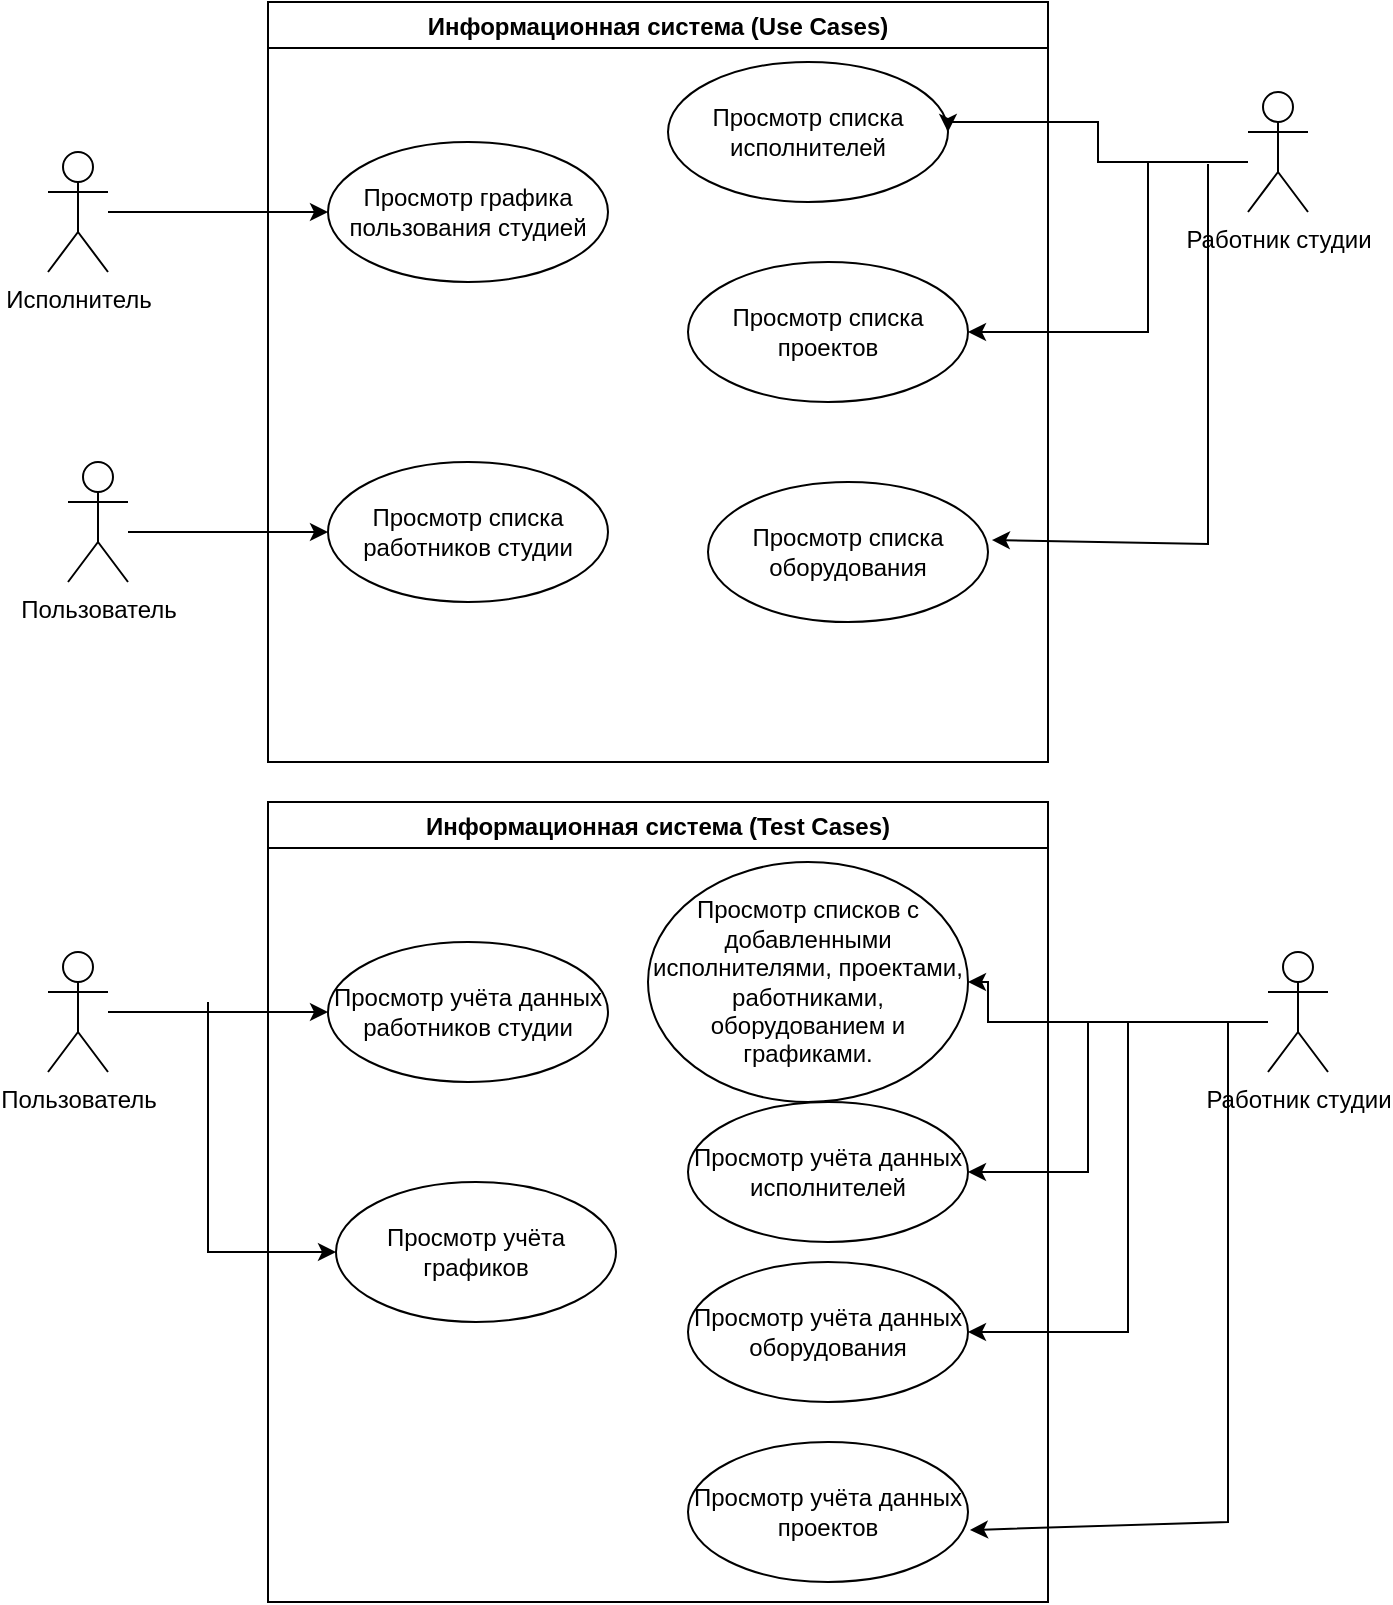 <mxfile version="17.4.6" type="device"><diagram id="DtXBSg76eqcgheGrowdM" name="Page-1"><mxGraphModel dx="735" dy="793" grid="1" gridSize="10" guides="1" tooltips="1" connect="1" arrows="1" fold="1" page="1" pageScale="1" pageWidth="827" pageHeight="1169" math="0" shadow="0"><root><mxCell id="0"/><mxCell id="1" parent="0"/><mxCell id="GE7KlyllJ-l8qgibRQr8-15" style="edgeStyle=orthogonalEdgeStyle;rounded=0;orthogonalLoop=1;jettySize=auto;html=1;entryX=0;entryY=0.5;entryDx=0;entryDy=0;" parent="1" source="GE7KlyllJ-l8qgibRQr8-1" target="GE7KlyllJ-l8qgibRQr8-14" edge="1"><mxGeometry relative="1" as="geometry"/></mxCell><mxCell id="GE7KlyllJ-l8qgibRQr8-1" value="Исполнитель" style="shape=umlActor;verticalLabelPosition=bottom;verticalAlign=top;html=1;outlineConnect=0;" parent="1" vertex="1"><mxGeometry x="120" y="185" width="30" height="60" as="geometry"/></mxCell><mxCell id="GE7KlyllJ-l8qgibRQr8-3" value="Информационная система (Use Cases)" style="swimlane;" parent="1" vertex="1"><mxGeometry x="230" y="110" width="390" height="380" as="geometry"><mxRectangle x="214" y="220" width="190" height="23" as="alternateBounds"/></mxGeometry></mxCell><mxCell id="GE7KlyllJ-l8qgibRQr8-5" value="Просмотр списка работников студии" style="ellipse;whiteSpace=wrap;html=1;" parent="GE7KlyllJ-l8qgibRQr8-3" vertex="1"><mxGeometry x="30" y="230" width="140" height="70" as="geometry"/></mxCell><mxCell id="GE7KlyllJ-l8qgibRQr8-6" value="Просмотр списка оборудования" style="ellipse;whiteSpace=wrap;html=1;" parent="GE7KlyllJ-l8qgibRQr8-3" vertex="1"><mxGeometry x="220" y="240" width="140" height="70" as="geometry"/></mxCell><mxCell id="GE7KlyllJ-l8qgibRQr8-14" value="Просмотр графика пользования студией" style="ellipse;whiteSpace=wrap;html=1;" parent="GE7KlyllJ-l8qgibRQr8-3" vertex="1"><mxGeometry x="30" y="70" width="140" height="70" as="geometry"/></mxCell><mxCell id="GE7KlyllJ-l8qgibRQr8-20" value="Просмотр списка исполнителей" style="ellipse;whiteSpace=wrap;html=1;" parent="GE7KlyllJ-l8qgibRQr8-3" vertex="1"><mxGeometry x="200" y="30" width="140" height="70" as="geometry"/></mxCell><mxCell id="-qwflAg4_3OcW84CzfA7-1" value="Просмотр списка проектов" style="ellipse;whiteSpace=wrap;html=1;" parent="GE7KlyllJ-l8qgibRQr8-3" vertex="1"><mxGeometry x="210" y="130" width="140" height="70" as="geometry"/></mxCell><mxCell id="GE7KlyllJ-l8qgibRQr8-4" value="" style="endArrow=classic;html=1;rounded=0;entryX=0;entryY=0.5;entryDx=0;entryDy=0;" parent="1" target="GE7KlyllJ-l8qgibRQr8-5" edge="1"><mxGeometry width="50" height="50" relative="1" as="geometry"><mxPoint x="160" y="375" as="sourcePoint"/><mxPoint x="240" y="270" as="targetPoint"/><Array as="points"/></mxGeometry></mxCell><mxCell id="GE7KlyllJ-l8qgibRQr8-22" style="edgeStyle=orthogonalEdgeStyle;rounded=0;orthogonalLoop=1;jettySize=auto;html=1;entryX=1;entryY=0.5;entryDx=0;entryDy=0;" parent="1" source="GE7KlyllJ-l8qgibRQr8-17" target="GE7KlyllJ-l8qgibRQr8-20" edge="1"><mxGeometry relative="1" as="geometry"><Array as="points"><mxPoint x="645" y="190"/><mxPoint x="645" y="170"/><mxPoint x="570" y="170"/></Array></mxGeometry></mxCell><mxCell id="GE7KlyllJ-l8qgibRQr8-17" value="Работник студии" style="shape=umlActor;verticalLabelPosition=bottom;verticalAlign=top;html=1;" parent="1" vertex="1"><mxGeometry x="720" y="155" width="30" height="60" as="geometry"/></mxCell><mxCell id="GE7KlyllJ-l8qgibRQr8-27" value="Пользователь" style="shape=umlActor;verticalLabelPosition=bottom;verticalAlign=top;html=1;outlineConnect=0;" parent="1" vertex="1"><mxGeometry x="120" y="585" width="30" height="60" as="geometry"/></mxCell><mxCell id="GE7KlyllJ-l8qgibRQr8-28" value="Информационная система (Test Cases)" style="swimlane;" parent="1" vertex="1"><mxGeometry x="230" y="510" width="390" height="400" as="geometry"><mxRectangle x="214" y="220" width="190" height="23" as="alternateBounds"/></mxGeometry></mxCell><mxCell id="GE7KlyllJ-l8qgibRQr8-29" value="Просмотр учёта данных работников студии" style="ellipse;whiteSpace=wrap;html=1;" parent="GE7KlyllJ-l8qgibRQr8-28" vertex="1"><mxGeometry x="30" y="70" width="140" height="70" as="geometry"/></mxCell><mxCell id="GE7KlyllJ-l8qgibRQr8-30" value="Просмотр учёта данных оборудования" style="ellipse;whiteSpace=wrap;html=1;" parent="GE7KlyllJ-l8qgibRQr8-28" vertex="1"><mxGeometry x="210" y="230" width="140" height="70" as="geometry"/></mxCell><mxCell id="GE7KlyllJ-l8qgibRQr8-32" value="Просмотр списков с добавленными исполнителями, проектами, работниками, оборудованием и графиками." style="ellipse;whiteSpace=wrap;html=1;" parent="GE7KlyllJ-l8qgibRQr8-28" vertex="1"><mxGeometry x="190" y="30" width="160" height="120" as="geometry"/></mxCell><mxCell id="GE7KlyllJ-l8qgibRQr8-33" value="Просмотр учёта данных исполнителей" style="ellipse;whiteSpace=wrap;html=1;" parent="GE7KlyllJ-l8qgibRQr8-28" vertex="1"><mxGeometry x="210" y="150" width="140" height="70" as="geometry"/></mxCell><mxCell id="-qwflAg4_3OcW84CzfA7-7" value="Просмотр учёта данных проектов" style="ellipse;whiteSpace=wrap;html=1;" parent="GE7KlyllJ-l8qgibRQr8-28" vertex="1"><mxGeometry x="210" y="320" width="140" height="70" as="geometry"/></mxCell><mxCell id="-qwflAg4_3OcW84CzfA7-9" value="" style="endArrow=classic;html=1;rounded=0;entryX=1;entryY=0.5;entryDx=0;entryDy=0;" parent="GE7KlyllJ-l8qgibRQr8-28" target="GE7KlyllJ-l8qgibRQr8-30" edge="1"><mxGeometry width="50" height="50" relative="1" as="geometry"><mxPoint x="430" y="110" as="sourcePoint"/><mxPoint x="220" y="45" as="targetPoint"/><Array as="points"><mxPoint x="430" y="265"/></Array></mxGeometry></mxCell><mxCell id="SCtSiAPbCrx6lN85JMyd-1" value="Просмотр учёта графиков" style="ellipse;whiteSpace=wrap;html=1;" vertex="1" parent="GE7KlyllJ-l8qgibRQr8-28"><mxGeometry x="34" y="190" width="140" height="70" as="geometry"/></mxCell><mxCell id="GE7KlyllJ-l8qgibRQr8-34" value="" style="endArrow=classic;html=1;rounded=0;entryX=0;entryY=0.5;entryDx=0;entryDy=0;" parent="1" source="GE7KlyllJ-l8qgibRQr8-27" target="GE7KlyllJ-l8qgibRQr8-29" edge="1"><mxGeometry width="50" height="50" relative="1" as="geometry"><mxPoint x="360" y="860" as="sourcePoint"/><mxPoint x="240" y="810" as="targetPoint"/><Array as="points"/></mxGeometry></mxCell><mxCell id="GE7KlyllJ-l8qgibRQr8-37" style="edgeStyle=orthogonalEdgeStyle;rounded=0;orthogonalLoop=1;jettySize=auto;html=1;entryX=1;entryY=0.5;entryDx=0;entryDy=0;" parent="1" source="GE7KlyllJ-l8qgibRQr8-38" target="GE7KlyllJ-l8qgibRQr8-32" edge="1"><mxGeometry relative="1" as="geometry"><Array as="points"><mxPoint x="590" y="620"/></Array></mxGeometry></mxCell><mxCell id="GE7KlyllJ-l8qgibRQr8-38" value="Работник студии" style="shape=umlActor;verticalLabelPosition=bottom;verticalAlign=top;html=1;" parent="1" vertex="1"><mxGeometry x="730" y="585" width="30" height="60" as="geometry"/></mxCell><mxCell id="-qwflAg4_3OcW84CzfA7-3" value="" style="endArrow=classic;html=1;rounded=0;entryX=1;entryY=0.5;entryDx=0;entryDy=0;" parent="1" target="-qwflAg4_3OcW84CzfA7-1" edge="1"><mxGeometry width="50" height="50" relative="1" as="geometry"><mxPoint x="670" y="190" as="sourcePoint"/><mxPoint x="440" y="400" as="targetPoint"/><Array as="points"><mxPoint x="670" y="200"/><mxPoint x="670" y="275"/></Array></mxGeometry></mxCell><mxCell id="-qwflAg4_3OcW84CzfA7-4" value="" style="endArrow=classic;html=1;rounded=0;entryX=1.014;entryY=0.4;entryDx=0;entryDy=0;entryPerimeter=0;" parent="1" edge="1"><mxGeometry width="50" height="50" relative="1" as="geometry"><mxPoint x="700" y="191" as="sourcePoint"/><mxPoint x="591.96" y="379" as="targetPoint"/><Array as="points"><mxPoint x="700" y="381"/></Array></mxGeometry></mxCell><mxCell id="-qwflAg4_3OcW84CzfA7-8" value="" style="endArrow=classic;html=1;rounded=0;entryX=1;entryY=0.5;entryDx=0;entryDy=0;" parent="1" target="GE7KlyllJ-l8qgibRQr8-33" edge="1"><mxGeometry width="50" height="50" relative="1" as="geometry"><mxPoint x="640" y="620" as="sourcePoint"/><mxPoint x="440" y="500" as="targetPoint"/><Array as="points"><mxPoint x="640" y="695"/></Array></mxGeometry></mxCell><mxCell id="-qwflAg4_3OcW84CzfA7-12" value="" style="endArrow=classic;html=1;rounded=0;entryX=1.007;entryY=0.629;entryDx=0;entryDy=0;entryPerimeter=0;" parent="1" target="-qwflAg4_3OcW84CzfA7-7" edge="1"><mxGeometry width="50" height="50" relative="1" as="geometry"><mxPoint x="710" y="620" as="sourcePoint"/><mxPoint x="600" y="870" as="targetPoint"/><Array as="points"><mxPoint x="710" y="870"/></Array></mxGeometry></mxCell><mxCell id="AnVJJnVX1_eFiiunrx8V-1" value="Пользователь" style="shape=umlActor;verticalLabelPosition=bottom;verticalAlign=top;html=1;outlineConnect=0;" parent="1" vertex="1"><mxGeometry x="130" y="340" width="30" height="60" as="geometry"/></mxCell><mxCell id="SCtSiAPbCrx6lN85JMyd-2" value="" style="endArrow=classic;html=1;rounded=0;entryX=0;entryY=0.5;entryDx=0;entryDy=0;" edge="1" parent="1" target="SCtSiAPbCrx6lN85JMyd-1"><mxGeometry width="50" height="50" relative="1" as="geometry"><mxPoint x="200" y="610" as="sourcePoint"/><mxPoint x="490" y="520" as="targetPoint"/><Array as="points"><mxPoint x="200" y="735"/></Array></mxGeometry></mxCell></root></mxGraphModel></diagram></mxfile>